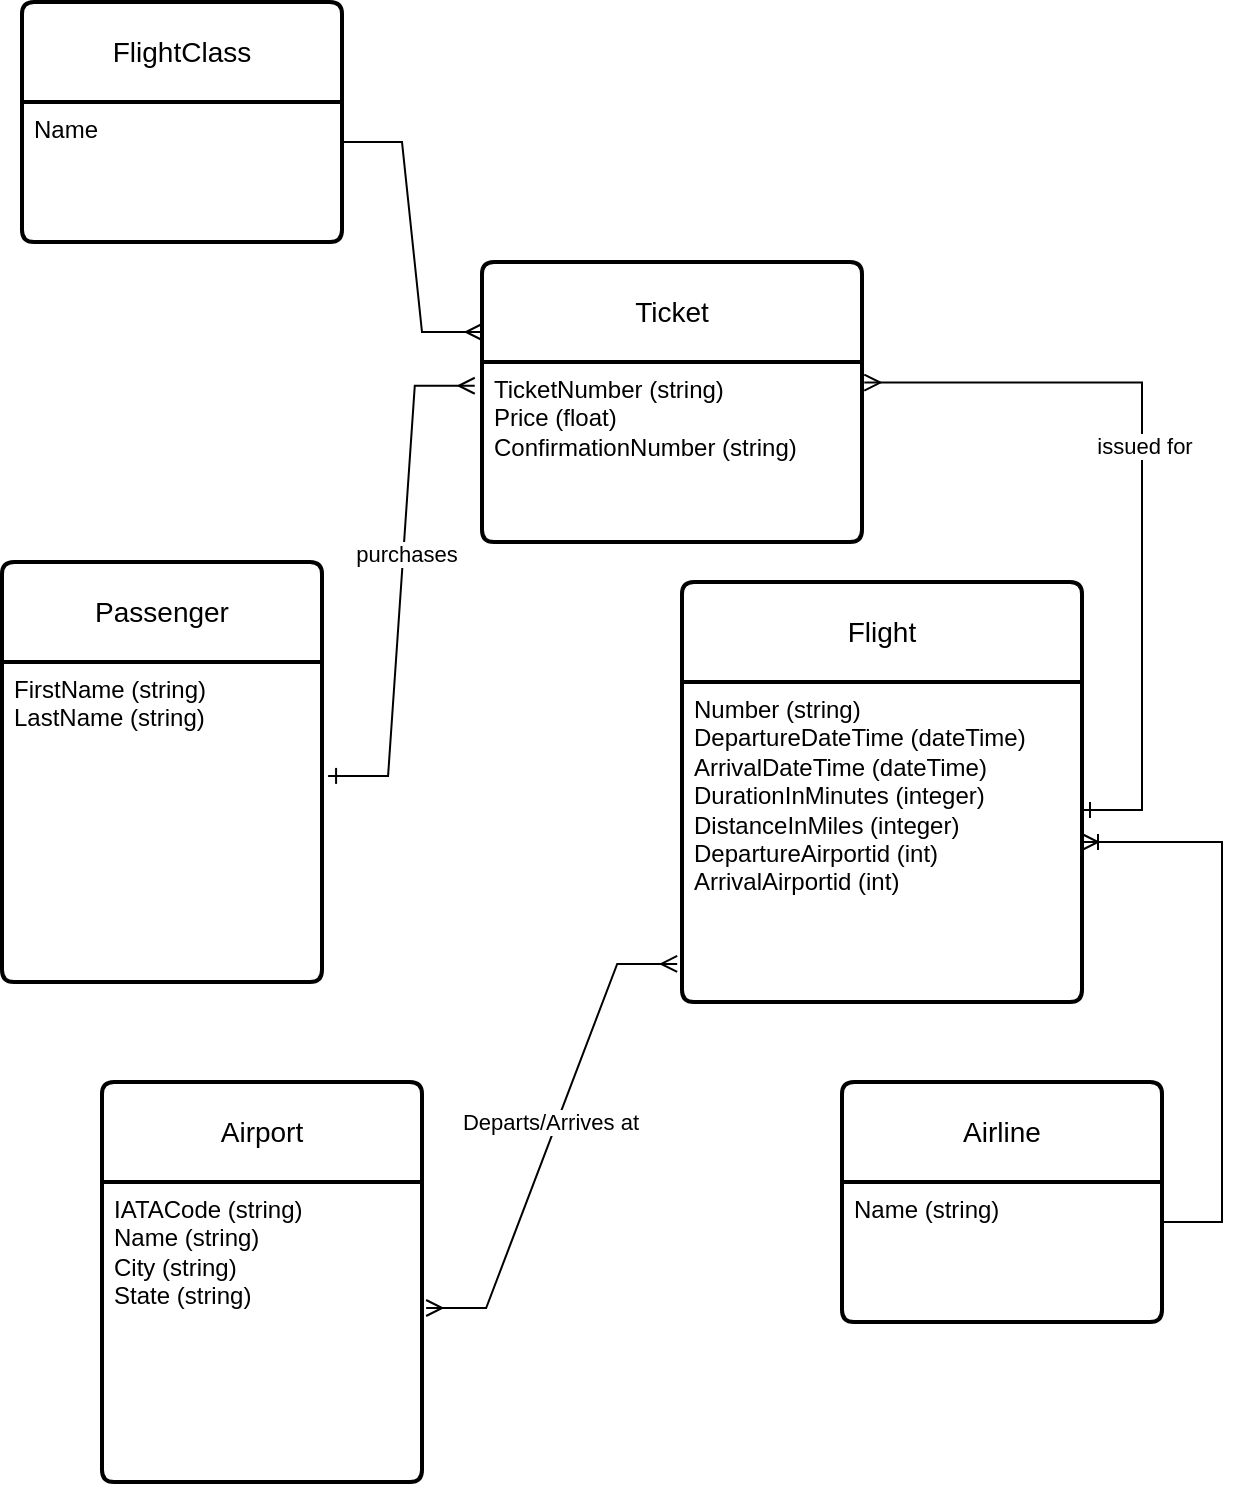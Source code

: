 <mxfile version="26.0.15">
  <diagram name="Page-1" id="oj7Pvu20dOQANZf0hOIa">
    <mxGraphModel dx="712" dy="2481" grid="1" gridSize="10" guides="1" tooltips="1" connect="1" arrows="1" fold="1" page="1" pageScale="1" pageWidth="1169" pageHeight="1654" math="0" shadow="0">
      <root>
        <mxCell id="0" />
        <mxCell id="1" parent="0" />
        <mxCell id="imIIMWhFzQHuwgR36PBr-1" value="Passenger" style="swimlane;childLayout=stackLayout;horizontal=1;startSize=50;horizontalStack=0;rounded=1;fontSize=14;fontStyle=0;strokeWidth=2;resizeParent=0;resizeLast=1;shadow=0;dashed=0;align=center;arcSize=4;whiteSpace=wrap;html=1;" vertex="1" parent="1">
          <mxGeometry x="200" y="230" width="160" height="210" as="geometry" />
        </mxCell>
        <mxCell id="imIIMWhFzQHuwgR36PBr-2" value="FirstName (string)&lt;div&gt;LastName (string)&lt;/div&gt;" style="align=left;strokeColor=none;fillColor=none;spacingLeft=4;spacingRight=4;fontSize=12;verticalAlign=top;resizable=0;rotatable=0;part=1;html=1;whiteSpace=wrap;" vertex="1" parent="imIIMWhFzQHuwgR36PBr-1">
          <mxGeometry y="50" width="160" height="160" as="geometry" />
        </mxCell>
        <mxCell id="imIIMWhFzQHuwgR36PBr-3" value="Flight" style="swimlane;childLayout=stackLayout;horizontal=1;startSize=50;horizontalStack=0;rounded=1;fontSize=14;fontStyle=0;strokeWidth=2;resizeParent=0;resizeLast=1;shadow=0;dashed=0;align=center;arcSize=4;whiteSpace=wrap;html=1;" vertex="1" parent="1">
          <mxGeometry x="540" y="240" width="200" height="210" as="geometry" />
        </mxCell>
        <mxCell id="imIIMWhFzQHuwgR36PBr-4" value="Number (string)&lt;div&gt;DepartureDateTime (dateTime)&lt;/div&gt;&lt;div&gt;ArrivalDateTime&amp;nbsp;&lt;span style=&quot;background-color: transparent; color: light-dark(rgb(0, 0, 0), rgb(255, 255, 255));&quot;&gt;(dateTime)&lt;/span&gt;&lt;/div&gt;&lt;div&gt;DurationInMinutes (integer)&amp;nbsp;&lt;/div&gt;&lt;div&gt;DistanceInMiles (integer)&lt;/div&gt;&lt;div&gt;DepartureAirportid (int)&lt;/div&gt;&lt;div&gt;ArrivalAirportid (int)&lt;/div&gt;" style="align=left;strokeColor=none;fillColor=none;spacingLeft=4;spacingRight=4;fontSize=12;verticalAlign=top;resizable=0;rotatable=0;part=1;html=1;whiteSpace=wrap;" vertex="1" parent="imIIMWhFzQHuwgR36PBr-3">
          <mxGeometry y="50" width="200" height="160" as="geometry" />
        </mxCell>
        <mxCell id="imIIMWhFzQHuwgR36PBr-5" value="Airport" style="swimlane;childLayout=stackLayout;horizontal=1;startSize=50;horizontalStack=0;rounded=1;fontSize=14;fontStyle=0;strokeWidth=2;resizeParent=0;resizeLast=1;shadow=0;dashed=0;align=center;arcSize=4;whiteSpace=wrap;html=1;" vertex="1" parent="1">
          <mxGeometry x="250" y="490" width="160" height="200" as="geometry" />
        </mxCell>
        <mxCell id="imIIMWhFzQHuwgR36PBr-6" value="IATACode (string)&lt;div&gt;&lt;div&gt;Name&amp;nbsp;&lt;span style=&quot;background-color: transparent; color: light-dark(rgb(0, 0, 0), rgb(255, 255, 255));&quot;&gt;(string)&lt;/span&gt;&lt;/div&gt;&lt;div&gt;City&amp;nbsp;&lt;span style=&quot;background-color: transparent; color: light-dark(rgb(0, 0, 0), rgb(255, 255, 255));&quot;&gt;(string)&lt;/span&gt;&lt;/div&gt;&lt;div&gt;State&amp;nbsp;&lt;span style=&quot;background-color: transparent; color: light-dark(rgb(0, 0, 0), rgb(255, 255, 255));&quot;&gt;(string)&lt;/span&gt;&lt;/div&gt;&lt;/div&gt;" style="align=left;strokeColor=none;fillColor=none;spacingLeft=4;spacingRight=4;fontSize=12;verticalAlign=top;resizable=0;rotatable=0;part=1;html=1;whiteSpace=wrap;" vertex="1" parent="imIIMWhFzQHuwgR36PBr-5">
          <mxGeometry y="50" width="160" height="150" as="geometry" />
        </mxCell>
        <mxCell id="imIIMWhFzQHuwgR36PBr-7" value="" style="edgeStyle=entityRelationEdgeStyle;fontSize=12;html=1;endArrow=ERmany;startArrow=ERmany;rounded=0;exitX=1.013;exitY=0.42;exitDx=0;exitDy=0;exitPerimeter=0;entryX=-0.012;entryY=0.881;entryDx=0;entryDy=0;entryPerimeter=0;" edge="1" parent="1" source="imIIMWhFzQHuwgR36PBr-6" target="imIIMWhFzQHuwgR36PBr-4">
          <mxGeometry width="100" height="100" relative="1" as="geometry">
            <mxPoint x="590" y="632.95" as="sourcePoint" />
            <mxPoint x="631.92" y="460" as="targetPoint" />
          </mxGeometry>
        </mxCell>
        <mxCell id="imIIMWhFzQHuwgR36PBr-8" value="Departs/Arrives at" style="edgeLabel;html=1;align=center;verticalAlign=middle;resizable=0;points=[];" vertex="1" connectable="0" parent="imIIMWhFzQHuwgR36PBr-7">
          <mxGeometry x="0.05" y="4" relative="1" as="geometry">
            <mxPoint x="1" as="offset" />
          </mxGeometry>
        </mxCell>
        <mxCell id="imIIMWhFzQHuwgR36PBr-9" value="Ticket" style="swimlane;childLayout=stackLayout;horizontal=1;startSize=50;horizontalStack=0;rounded=1;fontSize=14;fontStyle=0;strokeWidth=2;resizeParent=0;resizeLast=1;shadow=0;dashed=0;align=center;arcSize=4;whiteSpace=wrap;html=1;" vertex="1" parent="1">
          <mxGeometry x="440" y="80" width="190" height="140" as="geometry" />
        </mxCell>
        <mxCell id="imIIMWhFzQHuwgR36PBr-10" value="TicketNumber (string)&lt;div&gt;Price (float)&lt;/div&gt;&lt;div&gt;&lt;span style=&quot;background-color: transparent; color: light-dark(rgb(0, 0, 0), rgb(255, 255, 255));&quot;&gt;ConfirmationNumber (string)&lt;/span&gt;&lt;/div&gt;" style="align=left;strokeColor=none;fillColor=none;spacingLeft=4;spacingRight=4;fontSize=12;verticalAlign=top;resizable=0;rotatable=0;part=1;html=1;whiteSpace=wrap;" vertex="1" parent="imIIMWhFzQHuwgR36PBr-9">
          <mxGeometry y="50" width="190" height="90" as="geometry" />
        </mxCell>
        <mxCell id="imIIMWhFzQHuwgR36PBr-11" value="" style="edgeStyle=entityRelationEdgeStyle;fontSize=12;html=1;endArrow=ERmany;startArrow=ERone;rounded=0;entryX=-0.019;entryY=0.442;entryDx=0;entryDy=0;entryPerimeter=0;exitX=1.019;exitY=0.356;exitDx=0;exitDy=0;exitPerimeter=0;startFill=0;" edge="1" parent="1" source="imIIMWhFzQHuwgR36PBr-2" target="imIIMWhFzQHuwgR36PBr-9">
          <mxGeometry width="100" height="100" relative="1" as="geometry">
            <mxPoint x="250" y="180" as="sourcePoint" />
            <mxPoint x="370" y="140" as="targetPoint" />
          </mxGeometry>
        </mxCell>
        <mxCell id="imIIMWhFzQHuwgR36PBr-12" value="purchases" style="edgeLabel;html=1;align=center;verticalAlign=middle;resizable=0;points=[];" vertex="1" connectable="0" parent="imIIMWhFzQHuwgR36PBr-11">
          <mxGeometry x="0.111" y="-1" relative="1" as="geometry">
            <mxPoint as="offset" />
          </mxGeometry>
        </mxCell>
        <mxCell id="imIIMWhFzQHuwgR36PBr-13" value="" style="edgeStyle=entityRelationEdgeStyle;fontSize=12;html=1;endArrow=ERmany;startArrow=ERone;rounded=0;entryX=1.006;entryY=0.114;entryDx=0;entryDy=0;entryPerimeter=0;exitX=1.019;exitY=0.356;exitDx=0;exitDy=0;exitPerimeter=0;endFill=0;startFill=0;" edge="1" parent="1" target="imIIMWhFzQHuwgR36PBr-10">
          <mxGeometry width="100" height="100" relative="1" as="geometry">
            <mxPoint x="740" y="354" as="sourcePoint" />
            <mxPoint x="640" y="140.99" as="targetPoint" />
          </mxGeometry>
        </mxCell>
        <mxCell id="imIIMWhFzQHuwgR36PBr-14" value="issued for" style="edgeLabel;html=1;align=center;verticalAlign=middle;resizable=0;points=[];" vertex="1" connectable="0" parent="imIIMWhFzQHuwgR36PBr-13">
          <mxGeometry x="0.111" y="-1" relative="1" as="geometry">
            <mxPoint as="offset" />
          </mxGeometry>
        </mxCell>
        <mxCell id="imIIMWhFzQHuwgR36PBr-15" value="Airline" style="swimlane;childLayout=stackLayout;horizontal=1;startSize=50;horizontalStack=0;rounded=1;fontSize=14;fontStyle=0;strokeWidth=2;resizeParent=0;resizeLast=1;shadow=0;dashed=0;align=center;arcSize=4;whiteSpace=wrap;html=1;" vertex="1" parent="1">
          <mxGeometry x="620" y="490" width="160" height="120" as="geometry" />
        </mxCell>
        <mxCell id="imIIMWhFzQHuwgR36PBr-16" value="Name (string)" style="align=left;strokeColor=none;fillColor=none;spacingLeft=4;spacingRight=4;fontSize=12;verticalAlign=top;resizable=0;rotatable=0;part=1;html=1;whiteSpace=wrap;" vertex="1" parent="imIIMWhFzQHuwgR36PBr-15">
          <mxGeometry y="50" width="160" height="70" as="geometry" />
        </mxCell>
        <mxCell id="imIIMWhFzQHuwgR36PBr-17" value="" style="edgeStyle=entityRelationEdgeStyle;fontSize=12;html=1;endArrow=ERoneToMany;rounded=0;entryX=1;entryY=0.5;entryDx=0;entryDy=0;" edge="1" parent="1" target="imIIMWhFzQHuwgR36PBr-4">
          <mxGeometry width="100" height="100" relative="1" as="geometry">
            <mxPoint x="780" y="560" as="sourcePoint" />
            <mxPoint x="880" y="460" as="targetPoint" />
          </mxGeometry>
        </mxCell>
        <mxCell id="imIIMWhFzQHuwgR36PBr-18" value="FlightClass" style="swimlane;childLayout=stackLayout;horizontal=1;startSize=50;horizontalStack=0;rounded=1;fontSize=14;fontStyle=0;strokeWidth=2;resizeParent=0;resizeLast=1;shadow=0;dashed=0;align=center;arcSize=4;whiteSpace=wrap;html=1;" vertex="1" parent="1">
          <mxGeometry x="210" y="-50" width="160" height="120" as="geometry" />
        </mxCell>
        <mxCell id="imIIMWhFzQHuwgR36PBr-19" value="Name" style="align=left;strokeColor=none;fillColor=none;spacingLeft=4;spacingRight=4;fontSize=12;verticalAlign=top;resizable=0;rotatable=0;part=1;html=1;whiteSpace=wrap;" vertex="1" parent="imIIMWhFzQHuwgR36PBr-18">
          <mxGeometry y="50" width="160" height="70" as="geometry" />
        </mxCell>
        <mxCell id="imIIMWhFzQHuwgR36PBr-20" value="" style="edgeStyle=entityRelationEdgeStyle;fontSize=12;html=1;endArrow=ERmany;rounded=0;entryX=0;entryY=0.25;entryDx=0;entryDy=0;" edge="1" parent="1" target="imIIMWhFzQHuwgR36PBr-9">
          <mxGeometry width="100" height="100" relative="1" as="geometry">
            <mxPoint x="370" y="20" as="sourcePoint" />
            <mxPoint x="470" y="-80" as="targetPoint" />
          </mxGeometry>
        </mxCell>
      </root>
    </mxGraphModel>
  </diagram>
</mxfile>
